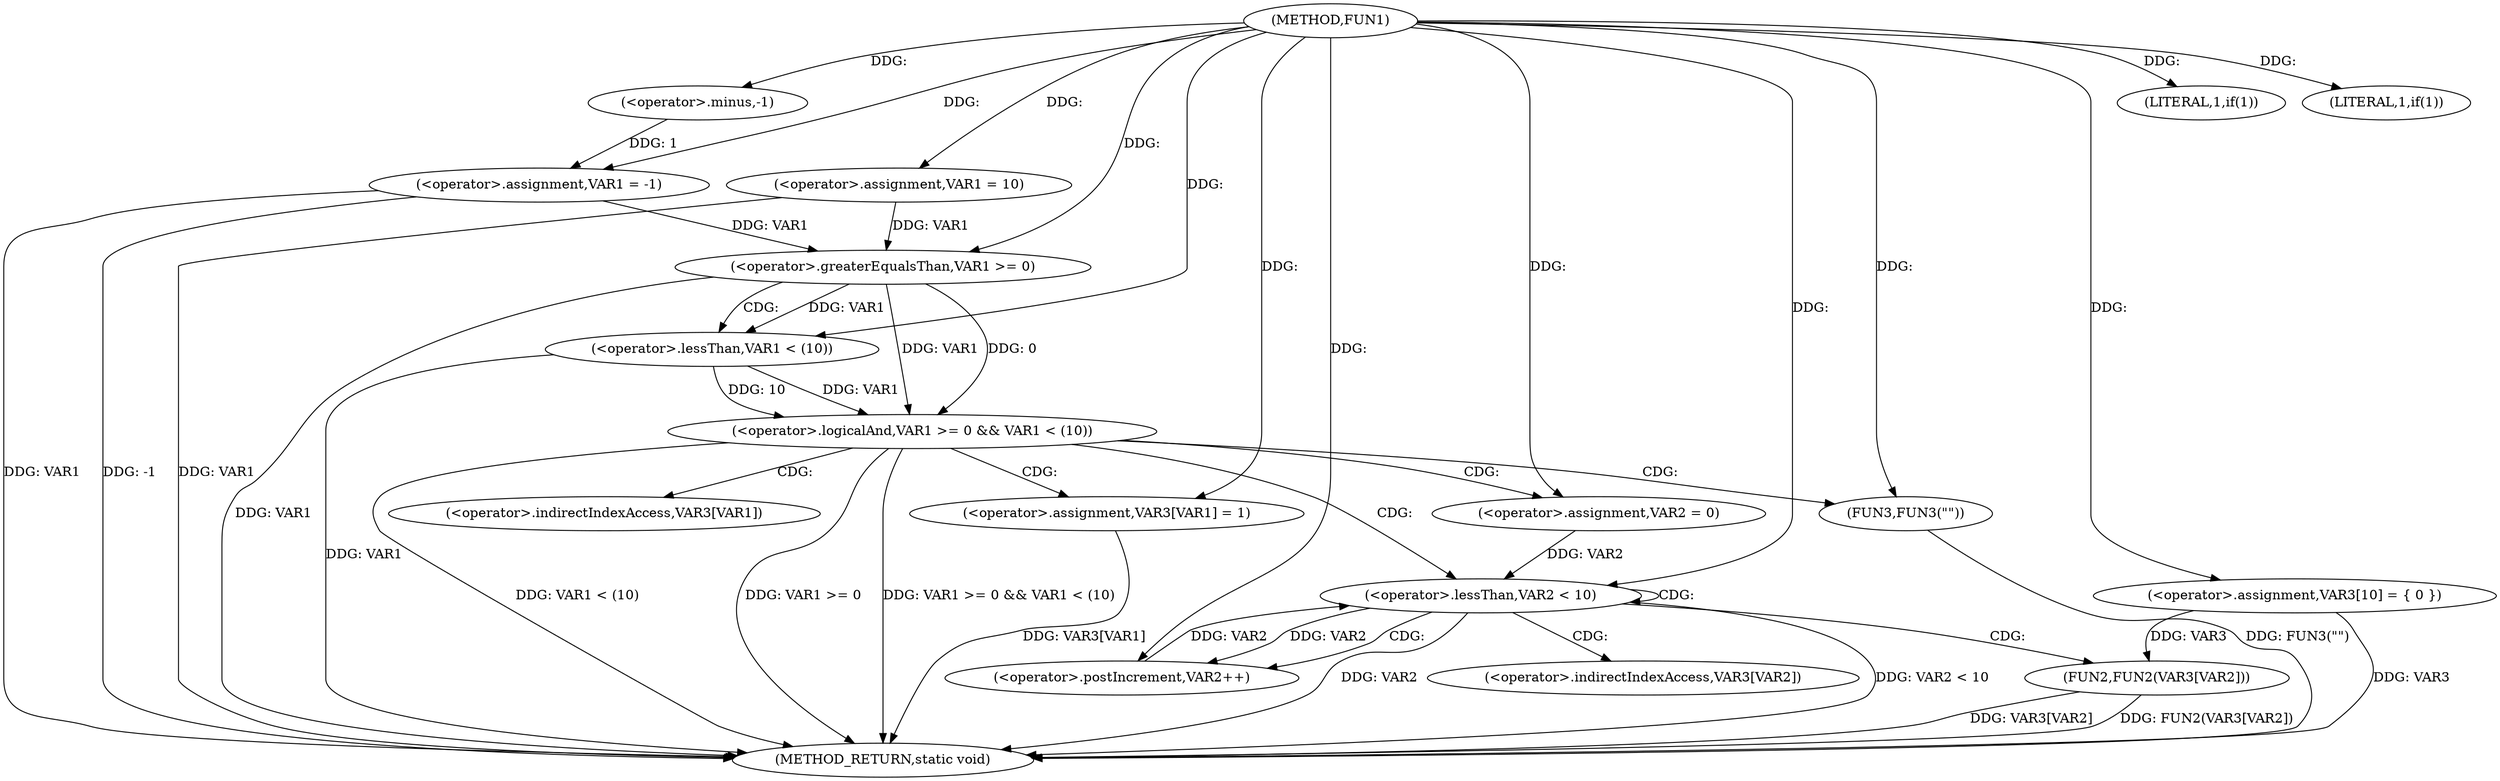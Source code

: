 digraph FUN1 {  
"1000100" [label = "(METHOD,FUN1)" ]
"1000153" [label = "(METHOD_RETURN,static void)" ]
"1000103" [label = "(<operator>.assignment,VAR1 = -1)" ]
"1000105" [label = "(<operator>.minus,-1)" ]
"1000108" [label = "(LITERAL,1,if(1))" ]
"1000110" [label = "(<operator>.assignment,VAR1 = 10)" ]
"1000114" [label = "(LITERAL,1,if(1))" ]
"1000119" [label = "(<operator>.assignment,VAR3[10] = { 0 })" ]
"1000122" [label = "(<operator>.logicalAnd,VAR1 >= 0 && VAR1 < (10))" ]
"1000123" [label = "(<operator>.greaterEqualsThan,VAR1 >= 0)" ]
"1000126" [label = "(<operator>.lessThan,VAR1 < (10))" ]
"1000130" [label = "(<operator>.assignment,VAR3[VAR1] = 1)" ]
"1000136" [label = "(<operator>.assignment,VAR2 = 0)" ]
"1000139" [label = "(<operator>.lessThan,VAR2 < 10)" ]
"1000142" [label = "(<operator>.postIncrement,VAR2++)" ]
"1000145" [label = "(FUN2,FUN2(VAR3[VAR2]))" ]
"1000151" [label = "(FUN3,FUN3(\"\"))" ]
"1000131" [label = "(<operator>.indirectIndexAccess,VAR3[VAR1])" ]
"1000146" [label = "(<operator>.indirectIndexAccess,VAR3[VAR2])" ]
  "1000151" -> "1000153"  [ label = "DDG: FUN3(\"\")"] 
  "1000103" -> "1000153"  [ label = "DDG: VAR1"] 
  "1000103" -> "1000153"  [ label = "DDG: -1"] 
  "1000139" -> "1000153"  [ label = "DDG: VAR2"] 
  "1000126" -> "1000153"  [ label = "DDG: VAR1"] 
  "1000145" -> "1000153"  [ label = "DDG: VAR3[VAR2]"] 
  "1000110" -> "1000153"  [ label = "DDG: VAR1"] 
  "1000122" -> "1000153"  [ label = "DDG: VAR1 < (10)"] 
  "1000122" -> "1000153"  [ label = "DDG: VAR1 >= 0"] 
  "1000139" -> "1000153"  [ label = "DDG: VAR2 < 10"] 
  "1000119" -> "1000153"  [ label = "DDG: VAR3"] 
  "1000122" -> "1000153"  [ label = "DDG: VAR1 >= 0 && VAR1 < (10)"] 
  "1000145" -> "1000153"  [ label = "DDG: FUN2(VAR3[VAR2])"] 
  "1000130" -> "1000153"  [ label = "DDG: VAR3[VAR1]"] 
  "1000123" -> "1000153"  [ label = "DDG: VAR1"] 
  "1000105" -> "1000103"  [ label = "DDG: 1"] 
  "1000100" -> "1000103"  [ label = "DDG: "] 
  "1000100" -> "1000105"  [ label = "DDG: "] 
  "1000100" -> "1000108"  [ label = "DDG: "] 
  "1000100" -> "1000110"  [ label = "DDG: "] 
  "1000100" -> "1000114"  [ label = "DDG: "] 
  "1000100" -> "1000119"  [ label = "DDG: "] 
  "1000123" -> "1000122"  [ label = "DDG: VAR1"] 
  "1000123" -> "1000122"  [ label = "DDG: 0"] 
  "1000103" -> "1000123"  [ label = "DDG: VAR1"] 
  "1000110" -> "1000123"  [ label = "DDG: VAR1"] 
  "1000100" -> "1000123"  [ label = "DDG: "] 
  "1000126" -> "1000122"  [ label = "DDG: VAR1"] 
  "1000126" -> "1000122"  [ label = "DDG: 10"] 
  "1000123" -> "1000126"  [ label = "DDG: VAR1"] 
  "1000100" -> "1000126"  [ label = "DDG: "] 
  "1000100" -> "1000130"  [ label = "DDG: "] 
  "1000100" -> "1000136"  [ label = "DDG: "] 
  "1000142" -> "1000139"  [ label = "DDG: VAR2"] 
  "1000136" -> "1000139"  [ label = "DDG: VAR2"] 
  "1000100" -> "1000139"  [ label = "DDG: "] 
  "1000139" -> "1000142"  [ label = "DDG: VAR2"] 
  "1000100" -> "1000142"  [ label = "DDG: "] 
  "1000119" -> "1000145"  [ label = "DDG: VAR3"] 
  "1000100" -> "1000151"  [ label = "DDG: "] 
  "1000122" -> "1000131"  [ label = "CDG: "] 
  "1000122" -> "1000151"  [ label = "CDG: "] 
  "1000122" -> "1000130"  [ label = "CDG: "] 
  "1000122" -> "1000139"  [ label = "CDG: "] 
  "1000122" -> "1000136"  [ label = "CDG: "] 
  "1000123" -> "1000126"  [ label = "CDG: "] 
  "1000139" -> "1000142"  [ label = "CDG: "] 
  "1000139" -> "1000145"  [ label = "CDG: "] 
  "1000139" -> "1000139"  [ label = "CDG: "] 
  "1000139" -> "1000146"  [ label = "CDG: "] 
}
